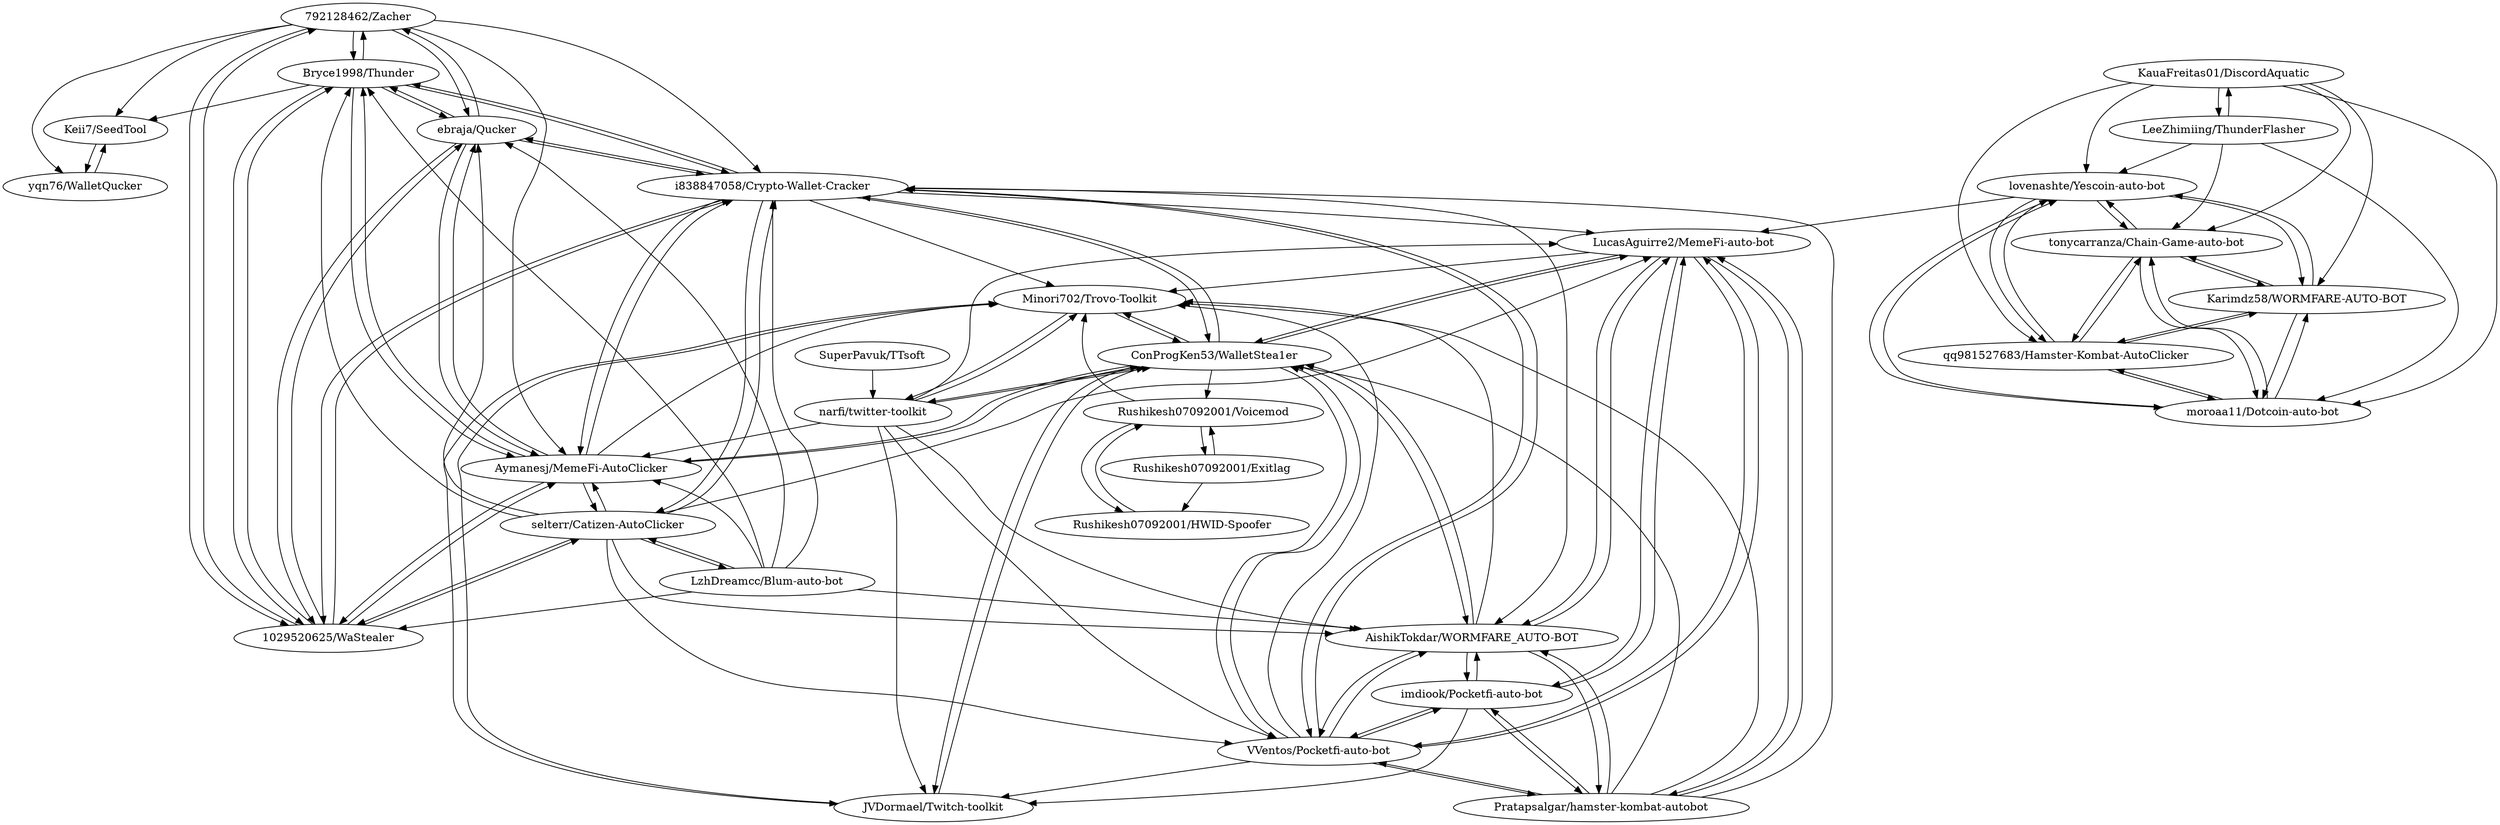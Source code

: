digraph G {
"792128462/Zacher" -> "Bryce1998/Thunder"
"792128462/Zacher" -> "ebraja/Qucker"
"792128462/Zacher" -> "1029520625/WaStealer"
"792128462/Zacher" -> "Aymanesj/MemeFi-AutoClicker"
"792128462/Zacher" -> "i838847058/Crypto-Wallet-Cracker"
"792128462/Zacher" -> "Keii7/SeedTool"
"792128462/Zacher" -> "yqn76/WalletQucker"
"i838847058/Crypto-Wallet-Cracker" -> "Aymanesj/MemeFi-AutoClicker"
"i838847058/Crypto-Wallet-Cracker" -> "selterr/Catizen-AutoClicker"
"i838847058/Crypto-Wallet-Cracker" -> "1029520625/WaStealer"
"i838847058/Crypto-Wallet-Cracker" -> "ebraja/Qucker"
"i838847058/Crypto-Wallet-Cracker" -> "Bryce1998/Thunder"
"i838847058/Crypto-Wallet-Cracker" -> "Minori702/Trovo-Toolkit"
"i838847058/Crypto-Wallet-Cracker" -> "AishikTokdar/WORMFARE_AUTO-BOT"
"i838847058/Crypto-Wallet-Cracker" -> "VVentos/Pocketfi-auto-bot"
"i838847058/Crypto-Wallet-Cracker" -> "ConProgKen53/WalletStea1er"
"i838847058/Crypto-Wallet-Cracker" -> "LucasAguirre2/MemeFi-auto-bot"
"Rushikesh07092001/Voicemod" -> "Rushikesh07092001/HWID-Spoofer"
"Rushikesh07092001/Voicemod" -> "Minori702/Trovo-Toolkit"
"Rushikesh07092001/Voicemod" -> "Rushikesh07092001/Exitlag"
"ebraja/Qucker" -> "1029520625/WaStealer"
"ebraja/Qucker" -> "Bryce1998/Thunder"
"ebraja/Qucker" -> "792128462/Zacher"
"ebraja/Qucker" -> "Aymanesj/MemeFi-AutoClicker"
"ebraja/Qucker" -> "i838847058/Crypto-Wallet-Cracker"
"yqn76/WalletQucker" -> "Keii7/SeedTool"
"Rushikesh07092001/Exitlag" -> "Rushikesh07092001/HWID-Spoofer"
"Rushikesh07092001/Exitlag" -> "Rushikesh07092001/Voicemod"
"1029520625/WaStealer" -> "ebraja/Qucker"
"1029520625/WaStealer" -> "Bryce1998/Thunder"
"1029520625/WaStealer" -> "792128462/Zacher"
"1029520625/WaStealer" -> "Aymanesj/MemeFi-AutoClicker"
"1029520625/WaStealer" -> "i838847058/Crypto-Wallet-Cracker"
"1029520625/WaStealer" -> "selterr/Catizen-AutoClicker"
"lovenashte/Yescoin-auto-bot" -> "tonycarranza/Chain-Game-auto-bot"
"lovenashte/Yescoin-auto-bot" -> "moroaa11/Dotcoin-auto-bot"
"lovenashte/Yescoin-auto-bot" -> "qq981527683/Hamster-Kombat-AutoClicker"
"lovenashte/Yescoin-auto-bot" -> "Karimdz58/WORMFARE-AUTO-BOT"
"lovenashte/Yescoin-auto-bot" -> "LucasAguirre2/MemeFi-auto-bot"
"KauaFreitas01/DiscordAquatic" -> "LeeZhimiing/ThunderFlasher"
"KauaFreitas01/DiscordAquatic" -> "tonycarranza/Chain-Game-auto-bot"
"KauaFreitas01/DiscordAquatic" -> "moroaa11/Dotcoin-auto-bot"
"KauaFreitas01/DiscordAquatic" -> "lovenashte/Yescoin-auto-bot"
"KauaFreitas01/DiscordAquatic" -> "Karimdz58/WORMFARE-AUTO-BOT"
"KauaFreitas01/DiscordAquatic" -> "qq981527683/Hamster-Kombat-AutoClicker"
"SuperPavuk/TTsoft" -> "narfi/twitter-toolkit"
"Rushikesh07092001/HWID-Spoofer" -> "Rushikesh07092001/Voicemod"
"tonycarranza/Chain-Game-auto-bot" -> "lovenashte/Yescoin-auto-bot"
"tonycarranza/Chain-Game-auto-bot" -> "moroaa11/Dotcoin-auto-bot"
"tonycarranza/Chain-Game-auto-bot" -> "qq981527683/Hamster-Kombat-AutoClicker"
"tonycarranza/Chain-Game-auto-bot" -> "Karimdz58/WORMFARE-AUTO-BOT"
"LeeZhimiing/ThunderFlasher" -> "KauaFreitas01/DiscordAquatic"
"LeeZhimiing/ThunderFlasher" -> "tonycarranza/Chain-Game-auto-bot"
"LeeZhimiing/ThunderFlasher" -> "moroaa11/Dotcoin-auto-bot"
"LeeZhimiing/ThunderFlasher" -> "lovenashte/Yescoin-auto-bot"
"Bryce1998/Thunder" -> "ebraja/Qucker"
"Bryce1998/Thunder" -> "1029520625/WaStealer"
"Bryce1998/Thunder" -> "792128462/Zacher"
"Bryce1998/Thunder" -> "Aymanesj/MemeFi-AutoClicker"
"Bryce1998/Thunder" -> "i838847058/Crypto-Wallet-Cracker"
"Bryce1998/Thunder" -> "Keii7/SeedTool"
"Keii7/SeedTool" -> "yqn76/WalletQucker"
"LzhDreamcc/Blum-auto-bot" -> "selterr/Catizen-AutoClicker"
"LzhDreamcc/Blum-auto-bot" -> "Aymanesj/MemeFi-AutoClicker"
"LzhDreamcc/Blum-auto-bot" -> "i838847058/Crypto-Wallet-Cracker"
"LzhDreamcc/Blum-auto-bot" -> "AishikTokdar/WORMFARE_AUTO-BOT"
"LzhDreamcc/Blum-auto-bot" -> "1029520625/WaStealer"
"LzhDreamcc/Blum-auto-bot" -> "ebraja/Qucker"
"LzhDreamcc/Blum-auto-bot" -> "Bryce1998/Thunder"
"selterr/Catizen-AutoClicker" -> "LzhDreamcc/Blum-auto-bot"
"selterr/Catizen-AutoClicker" -> "Aymanesj/MemeFi-AutoClicker"
"selterr/Catizen-AutoClicker" -> "i838847058/Crypto-Wallet-Cracker"
"selterr/Catizen-AutoClicker" -> "1029520625/WaStealer"
"selterr/Catizen-AutoClicker" -> "ebraja/Qucker"
"selterr/Catizen-AutoClicker" -> "Bryce1998/Thunder"
"selterr/Catizen-AutoClicker" -> "AishikTokdar/WORMFARE_AUTO-BOT"
"selterr/Catizen-AutoClicker" -> "VVentos/Pocketfi-auto-bot"
"selterr/Catizen-AutoClicker" -> "LucasAguirre2/MemeFi-auto-bot"
"Aymanesj/MemeFi-AutoClicker" -> "i838847058/Crypto-Wallet-Cracker"
"Aymanesj/MemeFi-AutoClicker" -> "selterr/Catizen-AutoClicker"
"Aymanesj/MemeFi-AutoClicker" -> "1029520625/WaStealer"
"Aymanesj/MemeFi-AutoClicker" -> "ebraja/Qucker"
"Aymanesj/MemeFi-AutoClicker" -> "Bryce1998/Thunder"
"Aymanesj/MemeFi-AutoClicker" -> "ConProgKen53/WalletStea1er"
"Aymanesj/MemeFi-AutoClicker" -> "Minori702/Trovo-Toolkit"
"VVentos/Pocketfi-auto-bot" -> "LucasAguirre2/MemeFi-auto-bot"
"VVentos/Pocketfi-auto-bot" -> "AishikTokdar/WORMFARE_AUTO-BOT"
"VVentos/Pocketfi-auto-bot" -> "Pratapsalgar/hamster-kombat-autobot"
"VVentos/Pocketfi-auto-bot" -> "imdiook/Pocketfi-auto-bot"
"VVentos/Pocketfi-auto-bot" -> "Minori702/Trovo-Toolkit"
"VVentos/Pocketfi-auto-bot" -> "ConProgKen53/WalletStea1er"
"VVentos/Pocketfi-auto-bot" -> "i838847058/Crypto-Wallet-Cracker"
"VVentos/Pocketfi-auto-bot" -> "JVDormael/Twitch-toolkit"
"LucasAguirre2/MemeFi-auto-bot" -> "VVentos/Pocketfi-auto-bot"
"LucasAguirre2/MemeFi-auto-bot" -> "AishikTokdar/WORMFARE_AUTO-BOT"
"LucasAguirre2/MemeFi-auto-bot" -> "Pratapsalgar/hamster-kombat-autobot"
"LucasAguirre2/MemeFi-auto-bot" -> "imdiook/Pocketfi-auto-bot"
"LucasAguirre2/MemeFi-auto-bot" -> "Minori702/Trovo-Toolkit"
"LucasAguirre2/MemeFi-auto-bot" -> "ConProgKen53/WalletStea1er"
"qq981527683/Hamster-Kombat-AutoClicker" -> "Karimdz58/WORMFARE-AUTO-BOT"
"qq981527683/Hamster-Kombat-AutoClicker" -> "moroaa11/Dotcoin-auto-bot"
"qq981527683/Hamster-Kombat-AutoClicker" -> "tonycarranza/Chain-Game-auto-bot"
"qq981527683/Hamster-Kombat-AutoClicker" -> "lovenashte/Yescoin-auto-bot"
"Karimdz58/WORMFARE-AUTO-BOT" -> "qq981527683/Hamster-Kombat-AutoClicker"
"Karimdz58/WORMFARE-AUTO-BOT" -> "moroaa11/Dotcoin-auto-bot"
"Karimdz58/WORMFARE-AUTO-BOT" -> "tonycarranza/Chain-Game-auto-bot"
"Karimdz58/WORMFARE-AUTO-BOT" -> "lovenashte/Yescoin-auto-bot"
"moroaa11/Dotcoin-auto-bot" -> "tonycarranza/Chain-Game-auto-bot"
"moroaa11/Dotcoin-auto-bot" -> "lovenashte/Yescoin-auto-bot"
"moroaa11/Dotcoin-auto-bot" -> "qq981527683/Hamster-Kombat-AutoClicker"
"moroaa11/Dotcoin-auto-bot" -> "Karimdz58/WORMFARE-AUTO-BOT"
"imdiook/Pocketfi-auto-bot" -> "AishikTokdar/WORMFARE_AUTO-BOT"
"imdiook/Pocketfi-auto-bot" -> "LucasAguirre2/MemeFi-auto-bot"
"imdiook/Pocketfi-auto-bot" -> "VVentos/Pocketfi-auto-bot"
"imdiook/Pocketfi-auto-bot" -> "Pratapsalgar/hamster-kombat-autobot"
"imdiook/Pocketfi-auto-bot" -> "JVDormael/Twitch-toolkit"
"AishikTokdar/WORMFARE_AUTO-BOT" -> "LucasAguirre2/MemeFi-auto-bot"
"AishikTokdar/WORMFARE_AUTO-BOT" -> "VVentos/Pocketfi-auto-bot"
"AishikTokdar/WORMFARE_AUTO-BOT" -> "Pratapsalgar/hamster-kombat-autobot"
"AishikTokdar/WORMFARE_AUTO-BOT" -> "imdiook/Pocketfi-auto-bot"
"AishikTokdar/WORMFARE_AUTO-BOT" -> "Minori702/Trovo-Toolkit"
"AishikTokdar/WORMFARE_AUTO-BOT" -> "ConProgKen53/WalletStea1er"
"Pratapsalgar/hamster-kombat-autobot" -> "AishikTokdar/WORMFARE_AUTO-BOT"
"Pratapsalgar/hamster-kombat-autobot" -> "LucasAguirre2/MemeFi-auto-bot"
"Pratapsalgar/hamster-kombat-autobot" -> "VVentos/Pocketfi-auto-bot"
"Pratapsalgar/hamster-kombat-autobot" -> "imdiook/Pocketfi-auto-bot"
"Pratapsalgar/hamster-kombat-autobot" -> "Minori702/Trovo-Toolkit"
"Pratapsalgar/hamster-kombat-autobot" -> "ConProgKen53/WalletStea1er"
"Pratapsalgar/hamster-kombat-autobot" -> "i838847058/Crypto-Wallet-Cracker"
"ConProgKen53/WalletStea1er" -> "Minori702/Trovo-Toolkit"
"ConProgKen53/WalletStea1er" -> "narfi/twitter-toolkit"
"ConProgKen53/WalletStea1er" -> "JVDormael/Twitch-toolkit"
"ConProgKen53/WalletStea1er" -> "Aymanesj/MemeFi-AutoClicker"
"ConProgKen53/WalletStea1er" -> "AishikTokdar/WORMFARE_AUTO-BOT"
"ConProgKen53/WalletStea1er" -> "VVentos/Pocketfi-auto-bot"
"ConProgKen53/WalletStea1er" -> "LucasAguirre2/MemeFi-auto-bot"
"ConProgKen53/WalletStea1er" -> "i838847058/Crypto-Wallet-Cracker"
"ConProgKen53/WalletStea1er" -> "Rushikesh07092001/Voicemod"
"Minori702/Trovo-Toolkit" -> "ConProgKen53/WalletStea1er"
"Minori702/Trovo-Toolkit" -> "JVDormael/Twitch-toolkit"
"Minori702/Trovo-Toolkit" -> "narfi/twitter-toolkit"
"narfi/twitter-toolkit" -> "Minori702/Trovo-Toolkit"
"narfi/twitter-toolkit" -> "ConProgKen53/WalletStea1er"
"narfi/twitter-toolkit" -> "AishikTokdar/WORMFARE_AUTO-BOT"
"narfi/twitter-toolkit" -> "Aymanesj/MemeFi-AutoClicker"
"narfi/twitter-toolkit" -> "VVentos/Pocketfi-auto-bot"
"narfi/twitter-toolkit" -> "JVDormael/Twitch-toolkit"
"narfi/twitter-toolkit" -> "LucasAguirre2/MemeFi-auto-bot"
"JVDormael/Twitch-toolkit" -> "Minori702/Trovo-Toolkit"
"JVDormael/Twitch-toolkit" -> "ConProgKen53/WalletStea1er"
"792128462/Zacher" ["l"="4.008,44.484"]
"Bryce1998/Thunder" ["l"="3.987,44.492"]
"ebraja/Qucker" ["l"="3.991,44.471"]
"1029520625/WaStealer" ["l"="3.982,44.482"]
"Aymanesj/MemeFi-AutoClicker" ["l"="3.969,44.476"]
"i838847058/Crypto-Wallet-Cracker" ["l"="3.956,44.473"]
"Keii7/SeedTool" ["l"="4.034,44.504"]
"yqn76/WalletQucker" ["l"="4.058,44.491"]
"selterr/Catizen-AutoClicker" ["l"="3.956,44.485"]
"Minori702/Trovo-Toolkit" ["l"="3.94,44.458"]
"AishikTokdar/WORMFARE_AUTO-BOT" ["l"="3.925,44.464"]
"VVentos/Pocketfi-auto-bot" ["l"="3.923,44.474"]
"ConProgKen53/WalletStea1er" ["l"="3.938,44.467"]
"LucasAguirre2/MemeFi-auto-bot" ["l"="3.908,44.476"]
"Rushikesh07092001/Voicemod" ["l"="3.942,44.429"]
"Rushikesh07092001/HWID-Spoofer" ["l"="3.955,44.413"]
"Rushikesh07092001/Exitlag" ["l"="3.933,44.41"]
"lovenashte/Yescoin-auto-bot" ["l"="3.83,44.494"]
"tonycarranza/Chain-Game-auto-bot" ["l"="3.799,44.504"]
"moroaa11/Dotcoin-auto-bot" ["l"="3.813,44.499"]
"qq981527683/Hamster-Kombat-AutoClicker" ["l"="3.813,44.485"]
"Karimdz58/WORMFARE-AUTO-BOT" ["l"="3.796,44.49"]
"KauaFreitas01/DiscordAquatic" ["l"="3.821,44.509"]
"LeeZhimiing/ThunderFlasher" ["l"="3.81,44.519"]
"SuperPavuk/TTsoft" ["l"="3.925,44.516"]
"narfi/twitter-toolkit" ["l"="3.933,44.482"]
"LzhDreamcc/Blum-auto-bot" ["l"="3.972,44.463"]
"Pratapsalgar/hamster-kombat-autobot" ["l"="3.912,44.457"]
"imdiook/Pocketfi-auto-bot" ["l"="3.896,44.462"]
"JVDormael/Twitch-toolkit" ["l"="3.926,44.452"]
}